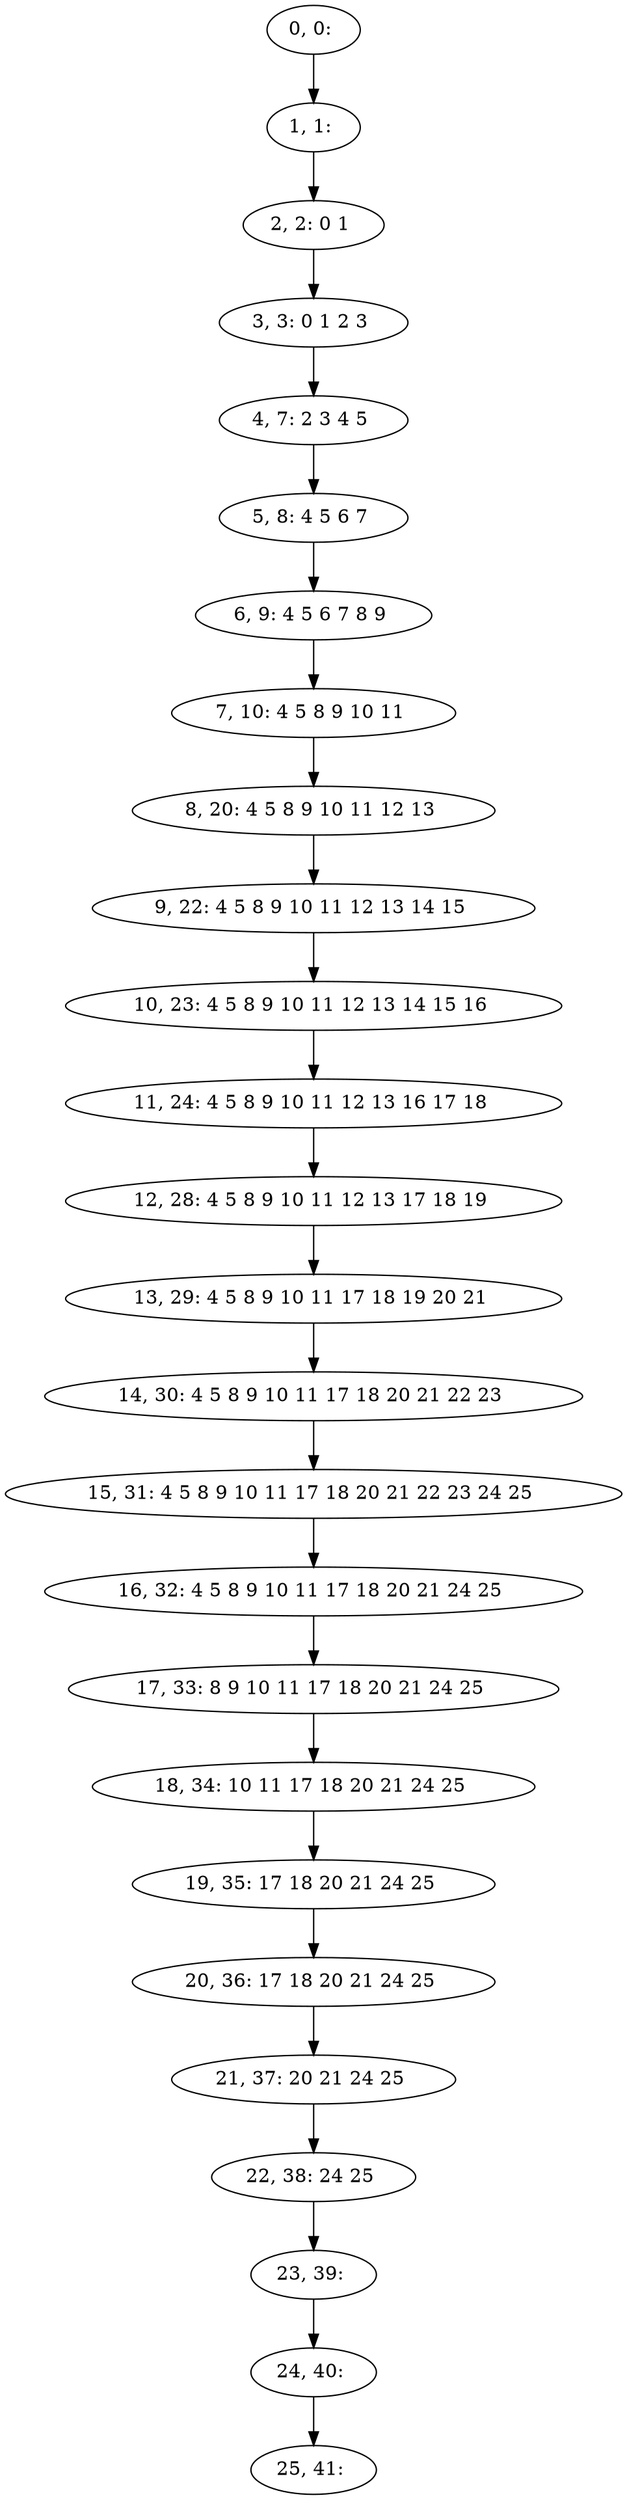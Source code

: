 digraph G {
0[label="0, 0: "];
1[label="1, 1: "];
2[label="2, 2: 0 1 "];
3[label="3, 3: 0 1 2 3 "];
4[label="4, 7: 2 3 4 5 "];
5[label="5, 8: 4 5 6 7 "];
6[label="6, 9: 4 5 6 7 8 9 "];
7[label="7, 10: 4 5 8 9 10 11 "];
8[label="8, 20: 4 5 8 9 10 11 12 13 "];
9[label="9, 22: 4 5 8 9 10 11 12 13 14 15 "];
10[label="10, 23: 4 5 8 9 10 11 12 13 14 15 16 "];
11[label="11, 24: 4 5 8 9 10 11 12 13 16 17 18 "];
12[label="12, 28: 4 5 8 9 10 11 12 13 17 18 19 "];
13[label="13, 29: 4 5 8 9 10 11 17 18 19 20 21 "];
14[label="14, 30: 4 5 8 9 10 11 17 18 20 21 22 23 "];
15[label="15, 31: 4 5 8 9 10 11 17 18 20 21 22 23 24 25 "];
16[label="16, 32: 4 5 8 9 10 11 17 18 20 21 24 25 "];
17[label="17, 33: 8 9 10 11 17 18 20 21 24 25 "];
18[label="18, 34: 10 11 17 18 20 21 24 25 "];
19[label="19, 35: 17 18 20 21 24 25 "];
20[label="20, 36: 17 18 20 21 24 25 "];
21[label="21, 37: 20 21 24 25 "];
22[label="22, 38: 24 25 "];
23[label="23, 39: "];
24[label="24, 40: "];
25[label="25, 41: "];
0->1 ;
1->2 ;
2->3 ;
3->4 ;
4->5 ;
5->6 ;
6->7 ;
7->8 ;
8->9 ;
9->10 ;
10->11 ;
11->12 ;
12->13 ;
13->14 ;
14->15 ;
15->16 ;
16->17 ;
17->18 ;
18->19 ;
19->20 ;
20->21 ;
21->22 ;
22->23 ;
23->24 ;
24->25 ;
}
